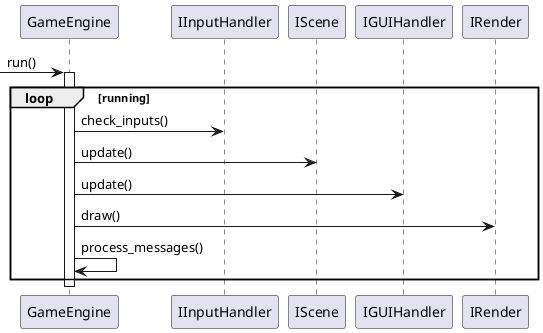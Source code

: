@startuml

-> GameEngine : run()
activate GameEngine
    loop running
        GameEngine -> IInputHandler : check_inputs()
        GameEngine -> IScene : update()
        GameEngine -> IGUIHandler : update()
        GameEngine -> IRender : draw()
        GameEngine -> GameEngine : process_messages()
    end    
deactivate GameEngine

@enduml